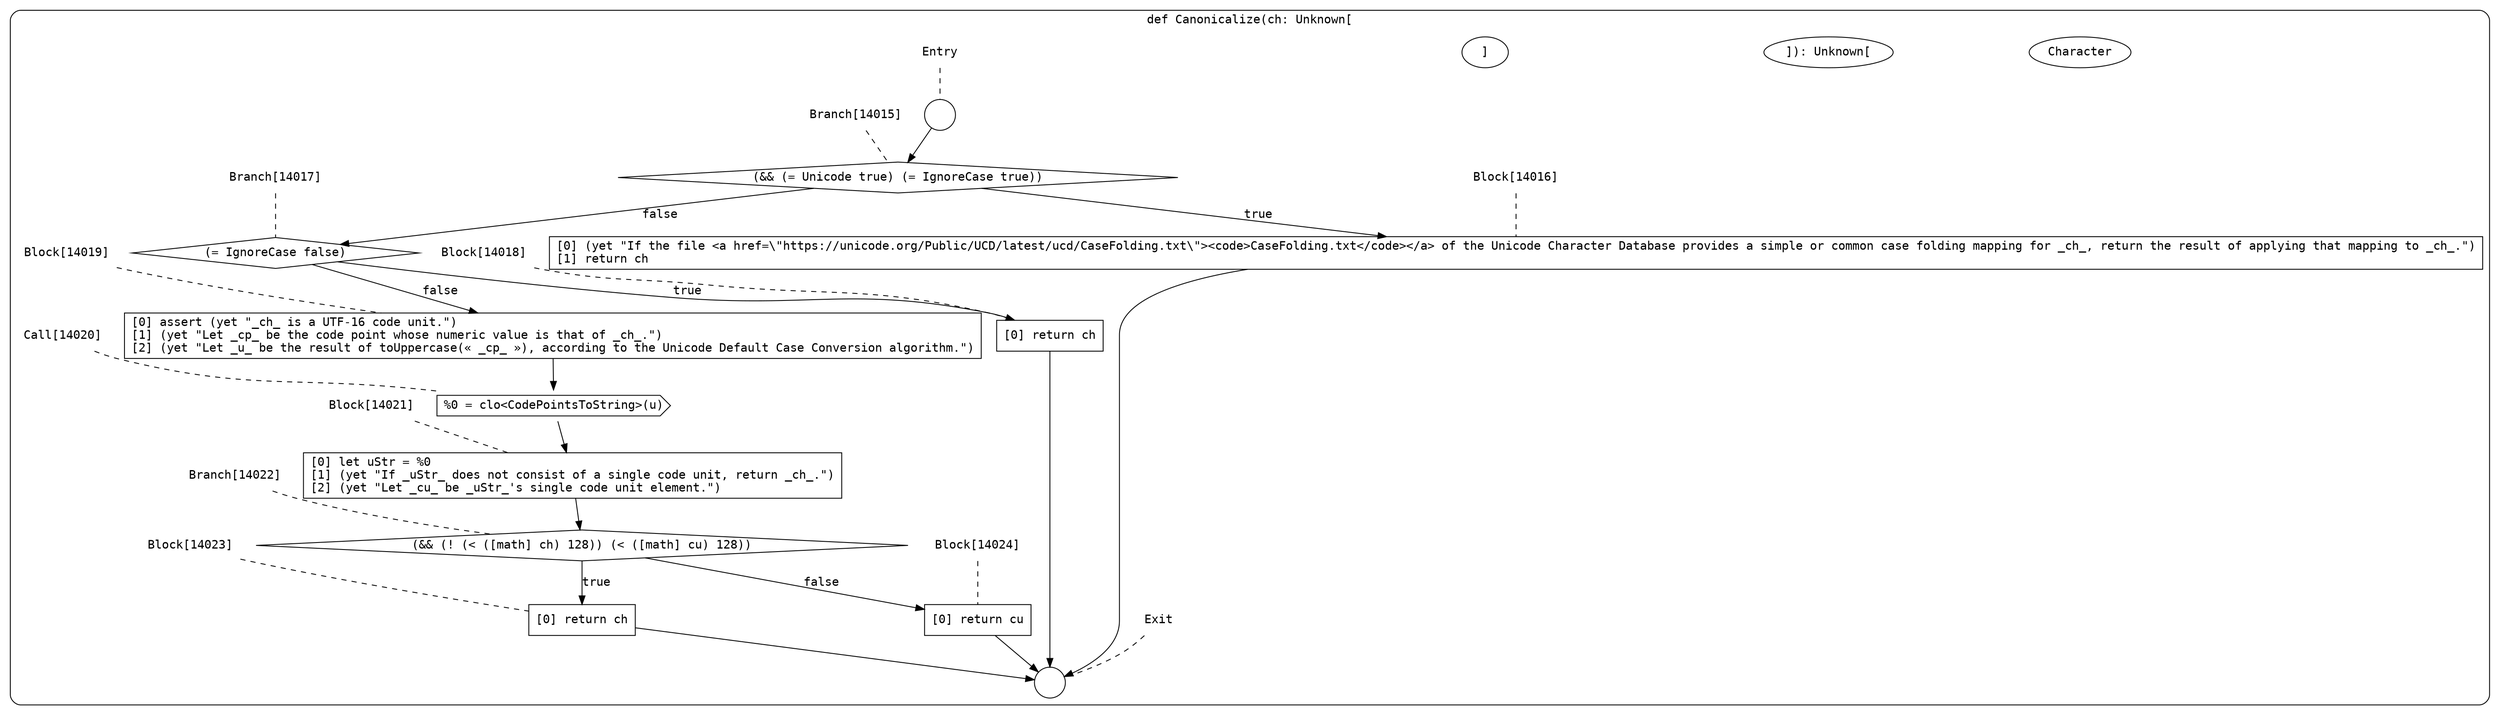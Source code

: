 digraph {
  graph [fontname = "Consolas"]
  node [fontname = "Consolas"]
  edge [fontname = "Consolas"]
  subgraph cluster2278 {
    label = "def Canonicalize(ch: Unknown["Character"]): Unknown["Character"]"
    style = rounded
    cluster2278_entry_name [shape=none, label=<<font color="black">Entry</font>>]
    cluster2278_entry_name -> cluster2278_entry [arrowhead=none, color="black", style=dashed]
    cluster2278_entry [shape=circle label=" " color="black" fillcolor="white" style=filled]
    cluster2278_entry -> node14015 [color="black"]
    cluster2278_exit_name [shape=none, label=<<font color="black">Exit</font>>]
    cluster2278_exit_name -> cluster2278_exit [arrowhead=none, color="black", style=dashed]
    cluster2278_exit [shape=circle label=" " color="black" fillcolor="white" style=filled]
    node14015_name [shape=none, label=<<font color="black">Branch[14015]</font>>]
    node14015_name -> node14015 [arrowhead=none, color="black", style=dashed]
    node14015 [shape=diamond, label=<<font color="black">(&amp;&amp; (= Unicode true) (= IgnoreCase true))</font>> color="black" fillcolor="white", style=filled]
    node14015 -> node14016 [label=<<font color="black">true</font>> color="black"]
    node14015 -> node14017 [label=<<font color="black">false</font>> color="black"]
    node14016_name [shape=none, label=<<font color="black">Block[14016]</font>>]
    node14016_name -> node14016 [arrowhead=none, color="black", style=dashed]
    node14016 [shape=box, label=<<font color="black">[0] (yet &quot;If the file &lt;a href=\&quot;https://unicode.org/Public/UCD/latest/ucd/CaseFolding.txt\&quot;&gt;&lt;code&gt;CaseFolding.txt&lt;/code&gt;&lt;/a&gt; of the Unicode Character Database provides a simple or common case folding mapping for _ch_, return the result of applying that mapping to _ch_.&quot;)<BR ALIGN="LEFT"/>[1] return ch<BR ALIGN="LEFT"/></font>> color="black" fillcolor="white", style=filled]
    node14016 -> cluster2278_exit [color="black"]
    node14017_name [shape=none, label=<<font color="black">Branch[14017]</font>>]
    node14017_name -> node14017 [arrowhead=none, color="black", style=dashed]
    node14017 [shape=diamond, label=<<font color="black">(= IgnoreCase false)</font>> color="black" fillcolor="white", style=filled]
    node14017 -> node14018 [label=<<font color="black">true</font>> color="black"]
    node14017 -> node14019 [label=<<font color="black">false</font>> color="black"]
    node14018_name [shape=none, label=<<font color="black">Block[14018]</font>>]
    node14018_name -> node14018 [arrowhead=none, color="black", style=dashed]
    node14018 [shape=box, label=<<font color="black">[0] return ch<BR ALIGN="LEFT"/></font>> color="black" fillcolor="white", style=filled]
    node14018 -> cluster2278_exit [color="black"]
    node14019_name [shape=none, label=<<font color="black">Block[14019]</font>>]
    node14019_name -> node14019 [arrowhead=none, color="black", style=dashed]
    node14019 [shape=box, label=<<font color="black">[0] assert (yet &quot;_ch_ is a UTF-16 code unit.&quot;)<BR ALIGN="LEFT"/>[1] (yet &quot;Let _cp_ be the code point whose numeric value is that of _ch_.&quot;)<BR ALIGN="LEFT"/>[2] (yet &quot;Let _u_ be the result of toUppercase(&laquo; _cp_ &raquo;), according to the Unicode Default Case Conversion algorithm.&quot;)<BR ALIGN="LEFT"/></font>> color="black" fillcolor="white", style=filled]
    node14019 -> node14020 [color="black"]
    node14020_name [shape=none, label=<<font color="black">Call[14020]</font>>]
    node14020_name -> node14020 [arrowhead=none, color="black", style=dashed]
    node14020 [shape=cds, label=<<font color="black">%0 = clo&lt;CodePointsToString&gt;(u)</font>> color="black" fillcolor="white", style=filled]
    node14020 -> node14021 [color="black"]
    node14021_name [shape=none, label=<<font color="black">Block[14021]</font>>]
    node14021_name -> node14021 [arrowhead=none, color="black", style=dashed]
    node14021 [shape=box, label=<<font color="black">[0] let uStr = %0<BR ALIGN="LEFT"/>[1] (yet &quot;If _uStr_ does not consist of a single code unit, return _ch_.&quot;)<BR ALIGN="LEFT"/>[2] (yet &quot;Let _cu_ be _uStr_'s single code unit element.&quot;)<BR ALIGN="LEFT"/></font>> color="black" fillcolor="white", style=filled]
    node14021 -> node14022 [color="black"]
    node14022_name [shape=none, label=<<font color="black">Branch[14022]</font>>]
    node14022_name -> node14022 [arrowhead=none, color="black", style=dashed]
    node14022 [shape=diamond, label=<<font color="black">(&amp;&amp; (! (&lt; ([math] ch) 128)) (&lt; ([math] cu) 128))</font>> color="black" fillcolor="white", style=filled]
    node14022 -> node14023 [label=<<font color="black">true</font>> color="black"]
    node14022 -> node14024 [label=<<font color="black">false</font>> color="black"]
    node14023_name [shape=none, label=<<font color="black">Block[14023]</font>>]
    node14023_name -> node14023 [arrowhead=none, color="black", style=dashed]
    node14023 [shape=box, label=<<font color="black">[0] return ch<BR ALIGN="LEFT"/></font>> color="black" fillcolor="white", style=filled]
    node14023 -> cluster2278_exit [color="black"]
    node14024_name [shape=none, label=<<font color="black">Block[14024]</font>>]
    node14024_name -> node14024 [arrowhead=none, color="black", style=dashed]
    node14024 [shape=box, label=<<font color="black">[0] return cu<BR ALIGN="LEFT"/></font>> color="black" fillcolor="white", style=filled]
    node14024 -> cluster2278_exit [color="black"]
  }
}